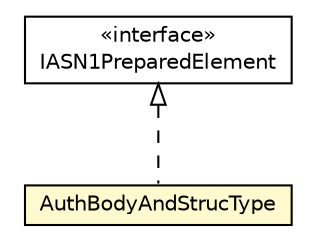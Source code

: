 #!/usr/local/bin/dot
#
# Class diagram 
# Generated by UMLGraph version R5_6-24-gf6e263 (http://www.umlgraph.org/)
#

digraph G {
	edge [fontname="Helvetica",fontsize=10,labelfontname="Helvetica",labelfontsize=10];
	node [fontname="Helvetica",fontsize=10,shape=plaintext];
	nodesep=0.25;
	ranksep=0.5;
	// org.universAAL.lddi.lib.ieeex73std.org.bn.coders.IASN1PreparedElement
	c2222378 [label=<<table title="org.universAAL.lddi.lib.ieeex73std.org.bn.coders.IASN1PreparedElement" border="0" cellborder="1" cellspacing="0" cellpadding="2" port="p" href="../../org/bn/coders/IASN1PreparedElement.html">
		<tr><td><table border="0" cellspacing="0" cellpadding="1">
<tr><td align="center" balign="center"> &#171;interface&#187; </td></tr>
<tr><td align="center" balign="center"> IASN1PreparedElement </td></tr>
		</table></td></tr>
		</table>>, URL="../../org/bn/coders/IASN1PreparedElement.html", fontname="Helvetica", fontcolor="black", fontsize=10.0];
	// org.universAAL.lddi.lib.ieeex73std.x73.p20601.AuthBodyAndStrucType
	c2222546 [label=<<table title="org.universAAL.lddi.lib.ieeex73std.x73.p20601.AuthBodyAndStrucType" border="0" cellborder="1" cellspacing="0" cellpadding="2" port="p" bgcolor="lemonChiffon" href="./AuthBodyAndStrucType.html">
		<tr><td><table border="0" cellspacing="0" cellpadding="1">
<tr><td align="center" balign="center"> AuthBodyAndStrucType </td></tr>
		</table></td></tr>
		</table>>, URL="./AuthBodyAndStrucType.html", fontname="Helvetica", fontcolor="black", fontsize=10.0];
	//org.universAAL.lddi.lib.ieeex73std.x73.p20601.AuthBodyAndStrucType implements org.universAAL.lddi.lib.ieeex73std.org.bn.coders.IASN1PreparedElement
	c2222378:p -> c2222546:p [dir=back,arrowtail=empty,style=dashed];
}

